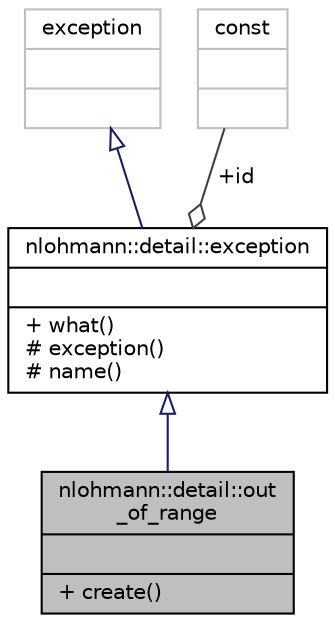 digraph "nlohmann::detail::out_of_range"
{
 // INTERACTIVE_SVG=YES
  bgcolor="transparent";
  edge [fontname="Helvetica",fontsize="10",labelfontname="Helvetica",labelfontsize="10"];
  node [fontname="Helvetica",fontsize="10",shape=record];
  Node3 [label="{nlohmann::detail::out\l_of_range\n||+ create()\l}",height=0.2,width=0.4,color="black", fillcolor="grey75", style="filled", fontcolor="black"];
  Node4 -> Node3 [dir="back",color="midnightblue",fontsize="10",style="solid",arrowtail="onormal",fontname="Helvetica"];
  Node4 [label="{nlohmann::detail::exception\n||+ what()\l# exception()\l# name()\l}",height=0.2,width=0.4,color="black",URL="$de/df2/classnlohmann_1_1detail_1_1exception.html",tooltip="general exception of the basic_json class "];
  Node5 -> Node4 [dir="back",color="midnightblue",fontsize="10",style="solid",arrowtail="onormal",fontname="Helvetica"];
  Node5 [label="{exception\n||}",height=0.2,width=0.4,color="grey75"];
  Node6 -> Node4 [color="grey25",fontsize="10",style="solid",label=" +id" ,arrowhead="odiamond",fontname="Helvetica"];
  Node6 [label="{const\n||}",height=0.2,width=0.4,color="grey75"];
}

